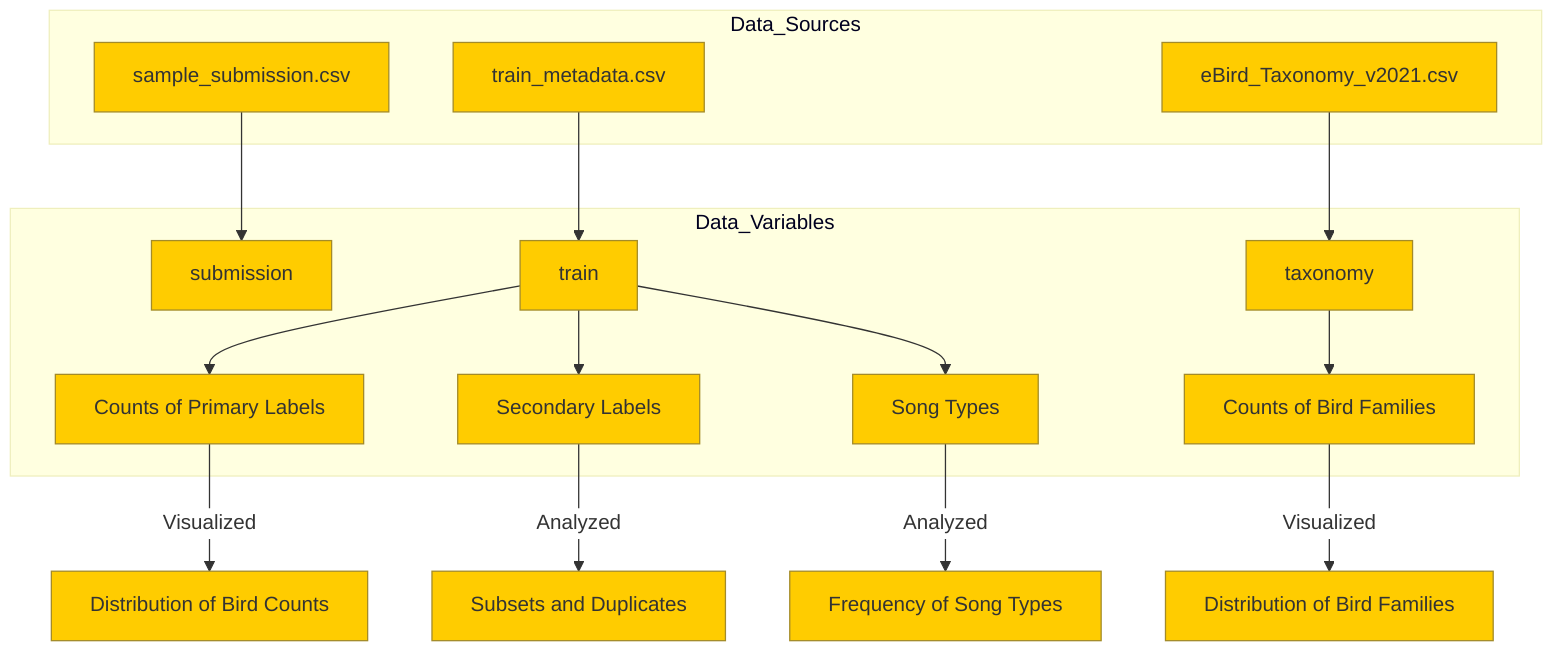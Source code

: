 %%{ init: { 'theme': 'base', 'themeVariables': { 'primaryColor': '#ffcc00', 'edgeLabelBackground':'#ffffff', 'tertiaryColor': '#ffffe0', 'lineColor': '#333333' }}}%%
flowchart TD

%% Data Sources
subgraph Data_Sources
    A1["sample_submission.csv"]
    A2["train_metadata.csv"]
    A3["eBird_Taxonomy_v2021.csv"]
end

%% Data Variables
subgraph Data_Variables
    B1["submission"]
    B2["train"]
    B3["taxonomy"]
    B4["counts_labels"]
    B5["counts_family"]
    B6["sec_labels"]
    B7["song_types"]
end

%% Data Flow
%% Loading Data
A1 --> B1
A2 --> B2
A3 --> B3

%% Creating Derived Data
B2 --> B4["Counts of Primary Labels"]
B3 --> B5["Counts of Bird Families"]
B2 --> B6["Secondary Labels"]
B2 --> B7["Song Types"]

%% Data Usage
B4 --> |"Visualized"| C1["Distribution of Bird Counts"]
B5 --> |"Visualized"| C2["Distribution of Bird Families"]
B6 --> |"Analyzed"| C3["Subsets and Duplicates"]
B7 --> |"Analyzed"| C4["Frequency of Song Types"]